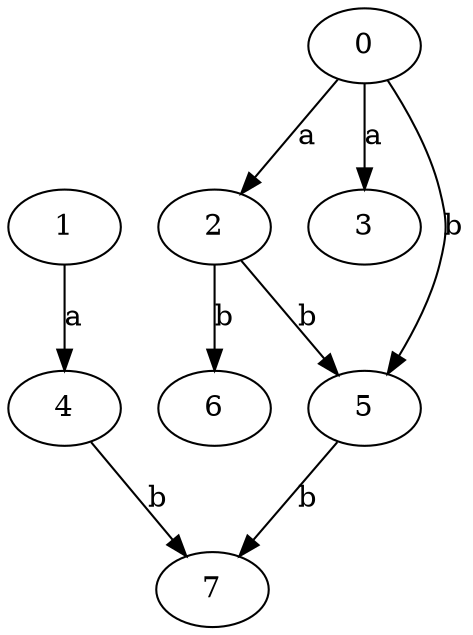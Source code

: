 strict digraph  {
2;
0;
3;
4;
1;
5;
6;
7;
2 -> 5  [label=b];
2 -> 6  [label=b];
0 -> 2  [label=a];
0 -> 3  [label=a];
0 -> 5  [label=b];
4 -> 7  [label=b];
1 -> 4  [label=a];
5 -> 7  [label=b];
}
